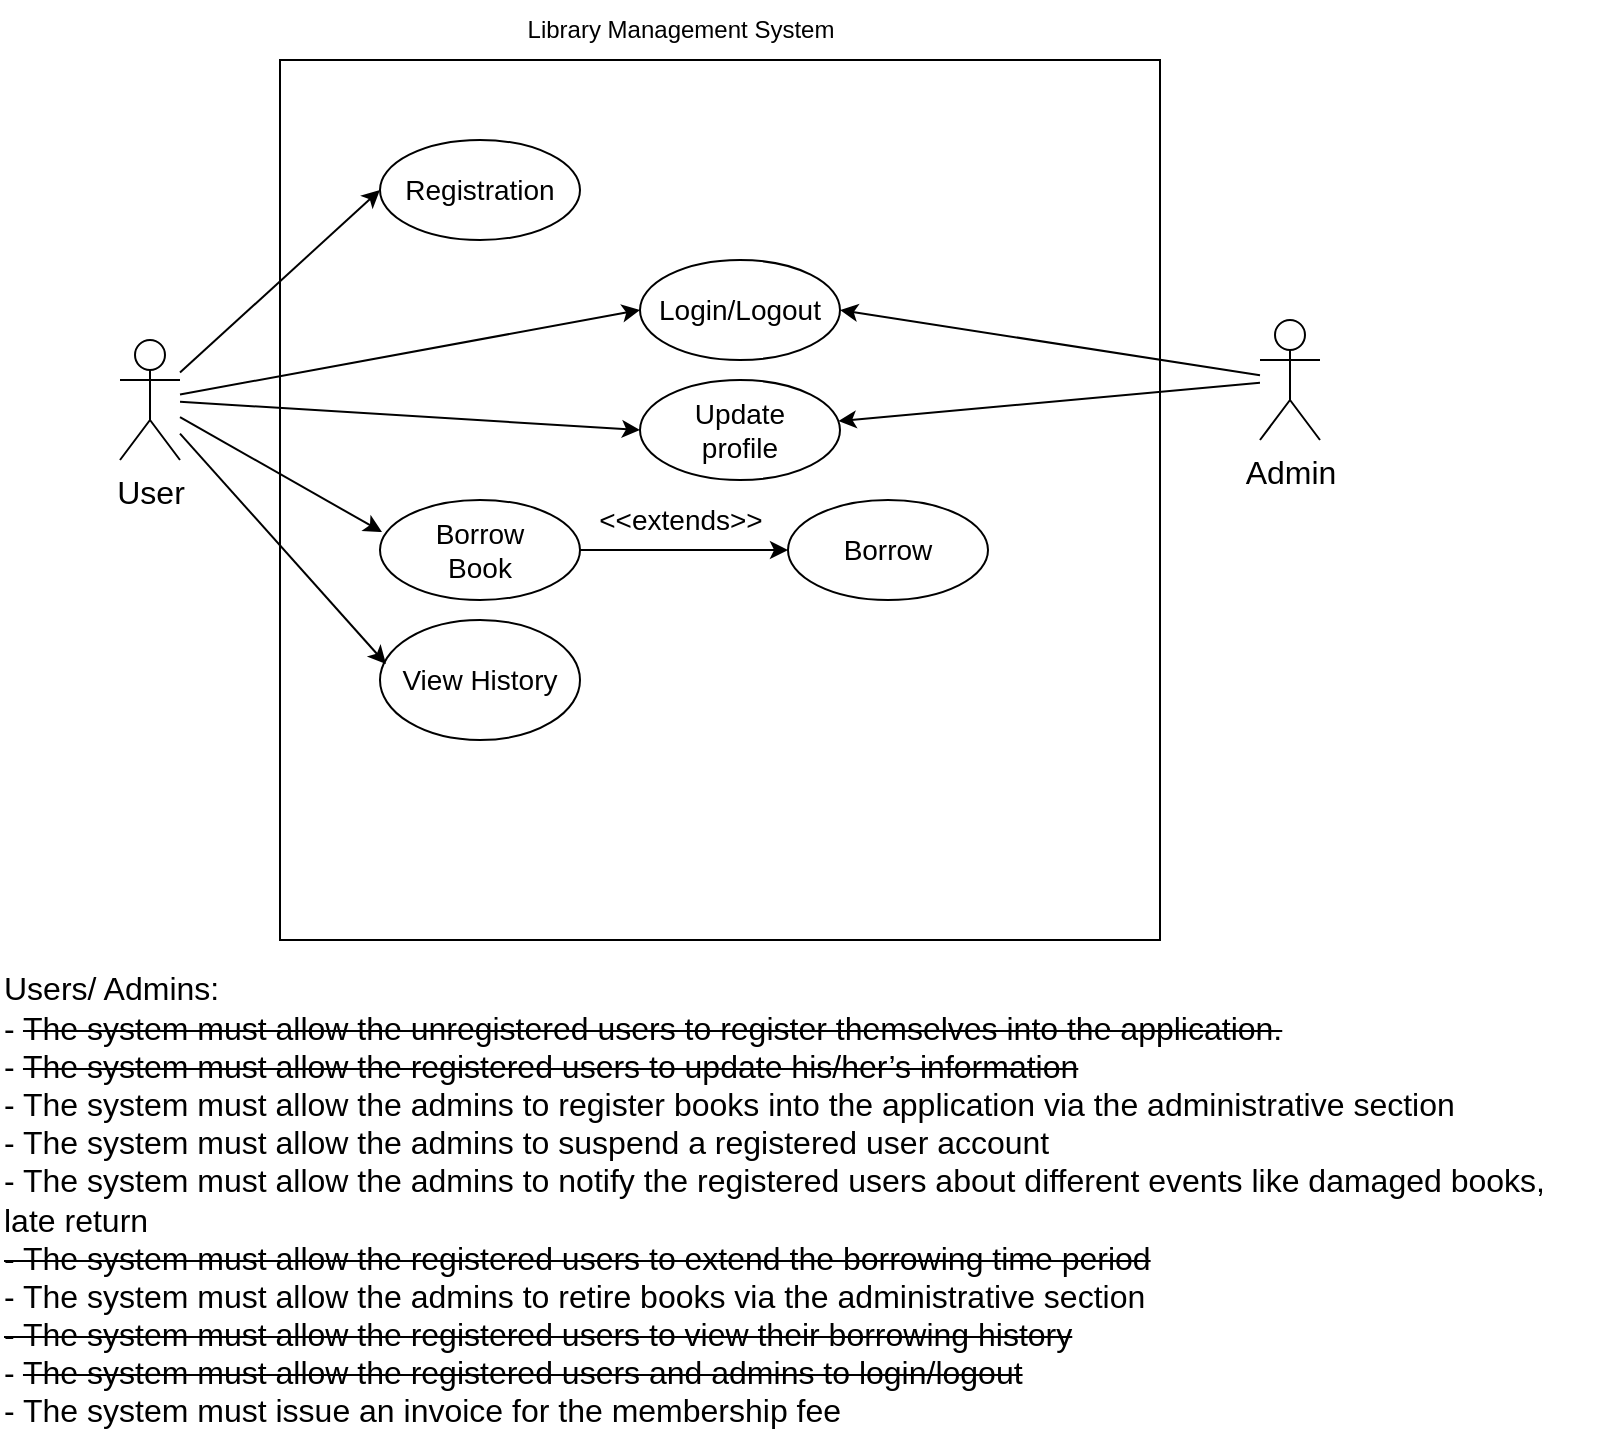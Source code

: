 <mxfile version="20.4.2" type="device"><diagram id="5DQKBzj4ZJLov_Uo2w-z" name="Page-1"><mxGraphModel dx="1426" dy="897" grid="1" gridSize="10" guides="1" tooltips="1" connect="1" arrows="1" fold="1" page="1" pageScale="1" pageWidth="827" pageHeight="1169" math="0" shadow="0"><root><mxCell id="0"/><mxCell id="1" parent="0"/><mxCell id="Cc2nu5I7nZYwHgQW2PuG-1" value="" style="whiteSpace=wrap;html=1;aspect=fixed;" vertex="1" parent="1"><mxGeometry x="160" y="70" width="440" height="440" as="geometry"/></mxCell><mxCell id="Cc2nu5I7nZYwHgQW2PuG-2" value="Library Management System" style="text;html=1;align=center;verticalAlign=middle;resizable=0;points=[];autosize=1;strokeColor=none;fillColor=none;" vertex="1" parent="1"><mxGeometry x="270" y="40" width="180" height="30" as="geometry"/></mxCell><mxCell id="Cc2nu5I7nZYwHgQW2PuG-3" value="&lt;div style=&quot;font-size: 16px;&quot;&gt;&lt;font style=&quot;font-size: 16px;&quot;&gt;Users/ Admins:&lt;/font&gt;&lt;/div&gt;&lt;div style=&quot;font-size: 16px;&quot;&gt;&lt;font style=&quot;font-size: 16px;&quot;&gt;- &lt;strike&gt;The system must allow the unregistered users to register themselves into the application.&lt;/strike&gt;&lt;/font&gt;&lt;/div&gt;&lt;div style=&quot;font-size: 16px;&quot;&gt;&lt;span style=&quot;background-color: initial;&quot;&gt;- &lt;strike&gt;The system must allow the registered users to update his/her’s information&lt;/strike&gt;&lt;/span&gt;&lt;br&gt;&lt;/div&gt;&lt;div style=&quot;font-size: 16px;&quot;&gt;&lt;span style=&quot;background-color: initial;&quot;&gt;- The system must allow the admins to register books into the application via the administrative section&lt;/span&gt;&lt;br&gt;&lt;/div&gt;&lt;div style=&quot;font-size: 16px;&quot;&gt;&lt;span style=&quot;background-color: initial;&quot;&gt;- The system must allow the admins to suspend a registered user account&lt;/span&gt;&lt;br&gt;&lt;/div&gt;&lt;div style=&quot;font-size: 16px;&quot;&gt;&lt;span style=&quot;background-color: initial;&quot;&gt;- The system must allow the admins to notify the registered users about different events like damaged books,&amp;nbsp;&lt;/span&gt;&lt;br&gt;&lt;/div&gt;&lt;div style=&quot;font-size: 16px;&quot;&gt;&lt;font style=&quot;font-size: 16px;&quot;&gt;late return&lt;/font&gt;&lt;/div&gt;&lt;div style=&quot;font-size: 16px;&quot;&gt;&lt;span style=&quot;background-color: initial;&quot;&gt;&lt;strike&gt;- The system must allow the registered users to extend the borrowing time period&lt;/strike&gt;&lt;/span&gt;&lt;br&gt;&lt;/div&gt;&lt;div style=&quot;font-size: 16px;&quot;&gt;&lt;span style=&quot;background-color: initial;&quot;&gt;- The system must allow the admins to retire books via the administrative section&lt;/span&gt;&lt;br&gt;&lt;/div&gt;&lt;div style=&quot;font-size: 16px;&quot;&gt;&lt;span style=&quot;background-color: initial;&quot;&gt;&lt;strike&gt;- The system must allow the registered users to view their borrowing history&lt;/strike&gt;&lt;/span&gt;&lt;br&gt;&lt;/div&gt;&lt;div style=&quot;font-size: 16px;&quot;&gt;&lt;span style=&quot;background-color: initial;&quot;&gt;- &lt;strike&gt;The system must allow the registered users and admins to login/logout&lt;/strike&gt;&lt;/span&gt;&lt;br&gt;&lt;/div&gt;&lt;div style=&quot;font-size: 16px;&quot;&gt;&lt;span style=&quot;background-color: initial;&quot;&gt;- The system must issue an invoice for the membership fee&lt;/span&gt;&lt;br&gt;&lt;/div&gt;" style="text;html=1;align=left;verticalAlign=middle;resizable=0;points=[];autosize=1;strokeColor=none;fillColor=none;" vertex="1" parent="1"><mxGeometry x="20" y="520" width="800" height="240" as="geometry"/></mxCell><mxCell id="Cc2nu5I7nZYwHgQW2PuG-11" style="rounded=0;orthogonalLoop=1;jettySize=auto;html=1;entryX=0;entryY=0.5;entryDx=0;entryDy=0;fontSize=14;" edge="1" parent="1" source="Cc2nu5I7nZYwHgQW2PuG-4" target="Cc2nu5I7nZYwHgQW2PuG-10"><mxGeometry relative="1" as="geometry"/></mxCell><mxCell id="Cc2nu5I7nZYwHgQW2PuG-4" value="User" style="shape=umlActor;verticalLabelPosition=bottom;verticalAlign=top;html=1;outlineConnect=0;fontSize=16;" vertex="1" parent="1"><mxGeometry x="80" y="210" width="30" height="60" as="geometry"/></mxCell><mxCell id="Cc2nu5I7nZYwHgQW2PuG-7" value="Admin" style="shape=umlActor;verticalLabelPosition=bottom;verticalAlign=top;html=1;outlineConnect=0;fontSize=16;" vertex="1" parent="1"><mxGeometry x="650" y="200" width="30" height="60" as="geometry"/></mxCell><mxCell id="Cc2nu5I7nZYwHgQW2PuG-10" value="Registration" style="ellipse;whiteSpace=wrap;html=1;fontSize=14;" vertex="1" parent="1"><mxGeometry x="210" y="110" width="100" height="50" as="geometry"/></mxCell><mxCell id="Cc2nu5I7nZYwHgQW2PuG-13" value="Login/Logout" style="ellipse;whiteSpace=wrap;html=1;fontSize=14;" vertex="1" parent="1"><mxGeometry x="340" y="170" width="100" height="50" as="geometry"/></mxCell><mxCell id="Cc2nu5I7nZYwHgQW2PuG-14" style="rounded=0;orthogonalLoop=1;jettySize=auto;html=1;entryX=0;entryY=0.5;entryDx=0;entryDy=0;fontSize=14;" edge="1" parent="1" source="Cc2nu5I7nZYwHgQW2PuG-4" target="Cc2nu5I7nZYwHgQW2PuG-13"><mxGeometry relative="1" as="geometry"><mxPoint x="120" y="160" as="sourcePoint"/><mxPoint x="220" y="145" as="targetPoint"/></mxGeometry></mxCell><mxCell id="Cc2nu5I7nZYwHgQW2PuG-15" value="Update &lt;br&gt;profile" style="ellipse;whiteSpace=wrap;html=1;fontSize=14;" vertex="1" parent="1"><mxGeometry x="340" y="230" width="100" height="50" as="geometry"/></mxCell><mxCell id="Cc2nu5I7nZYwHgQW2PuG-16" value="Borrow &lt;br&gt;Book" style="ellipse;whiteSpace=wrap;html=1;fontSize=14;" vertex="1" parent="1"><mxGeometry x="210" y="290" width="100" height="50" as="geometry"/></mxCell><mxCell id="Cc2nu5I7nZYwHgQW2PuG-17" value="Borrow" style="ellipse;whiteSpace=wrap;html=1;fontSize=14;" vertex="1" parent="1"><mxGeometry x="414" y="290" width="100" height="50" as="geometry"/></mxCell><mxCell id="Cc2nu5I7nZYwHgQW2PuG-18" style="rounded=0;orthogonalLoop=1;jettySize=auto;html=1;entryX=0;entryY=0.5;entryDx=0;entryDy=0;fontSize=14;" edge="1" parent="1" source="Cc2nu5I7nZYwHgQW2PuG-16" target="Cc2nu5I7nZYwHgQW2PuG-17"><mxGeometry relative="1" as="geometry"><mxPoint x="310" y="320.0" as="sourcePoint"/><mxPoint x="410" y="359.13" as="targetPoint"/></mxGeometry></mxCell><mxCell id="Cc2nu5I7nZYwHgQW2PuG-19" value="&amp;lt;&amp;lt;extends&amp;gt;&amp;gt;" style="edgeLabel;html=1;align=center;verticalAlign=middle;resizable=0;points=[];fontSize=14;" vertex="1" connectable="0" parent="Cc2nu5I7nZYwHgQW2PuG-18"><mxGeometry x="-0.173" y="-1" relative="1" as="geometry"><mxPoint x="7" y="-16" as="offset"/></mxGeometry></mxCell><mxCell id="Cc2nu5I7nZYwHgQW2PuG-20" style="rounded=0;orthogonalLoop=1;jettySize=auto;html=1;entryX=0;entryY=0.5;entryDx=0;entryDy=0;fontSize=14;" edge="1" parent="1" source="Cc2nu5I7nZYwHgQW2PuG-4" target="Cc2nu5I7nZYwHgQW2PuG-15"><mxGeometry relative="1" as="geometry"><mxPoint x="100" y="150" as="sourcePoint"/><mxPoint x="220" y="205" as="targetPoint"/></mxGeometry></mxCell><mxCell id="Cc2nu5I7nZYwHgQW2PuG-21" style="rounded=0;orthogonalLoop=1;jettySize=auto;html=1;entryX=0.01;entryY=0.32;entryDx=0;entryDy=0;fontSize=14;entryPerimeter=0;" edge="1" parent="1" source="Cc2nu5I7nZYwHgQW2PuG-4" target="Cc2nu5I7nZYwHgQW2PuG-16"><mxGeometry relative="1" as="geometry"><mxPoint x="110" y="160" as="sourcePoint"/><mxPoint x="220" y="265" as="targetPoint"/></mxGeometry></mxCell><mxCell id="Cc2nu5I7nZYwHgQW2PuG-22" value="View History" style="ellipse;whiteSpace=wrap;html=1;fontSize=14;" vertex="1" parent="1"><mxGeometry x="210" y="350" width="100" height="60" as="geometry"/></mxCell><mxCell id="Cc2nu5I7nZYwHgQW2PuG-23" style="rounded=0;orthogonalLoop=1;jettySize=auto;html=1;entryX=0.03;entryY=0.367;entryDx=0;entryDy=0;fontSize=14;entryPerimeter=0;" edge="1" parent="1" source="Cc2nu5I7nZYwHgQW2PuG-4" target="Cc2nu5I7nZYwHgQW2PuG-22"><mxGeometry relative="1" as="geometry"><mxPoint x="120" y="258.534" as="sourcePoint"/><mxPoint x="221" y="316" as="targetPoint"/></mxGeometry></mxCell><mxCell id="Cc2nu5I7nZYwHgQW2PuG-24" style="rounded=0;orthogonalLoop=1;jettySize=auto;html=1;entryX=1;entryY=0.5;entryDx=0;entryDy=0;fontSize=14;" edge="1" parent="1" source="Cc2nu5I7nZYwHgQW2PuG-7" target="Cc2nu5I7nZYwHgQW2PuG-13"><mxGeometry relative="1" as="geometry"><mxPoint x="550" y="582.245" as="sourcePoint"/><mxPoint x="780" y="540" as="targetPoint"/></mxGeometry></mxCell><mxCell id="Cc2nu5I7nZYwHgQW2PuG-25" style="rounded=0;orthogonalLoop=1;jettySize=auto;html=1;fontSize=14;" edge="1" parent="1" source="Cc2nu5I7nZYwHgQW2PuG-7" target="Cc2nu5I7nZYwHgQW2PuG-15"><mxGeometry relative="1" as="geometry"><mxPoint x="650" y="153.837" as="sourcePoint"/><mxPoint x="450" y="205" as="targetPoint"/></mxGeometry></mxCell></root></mxGraphModel></diagram></mxfile>